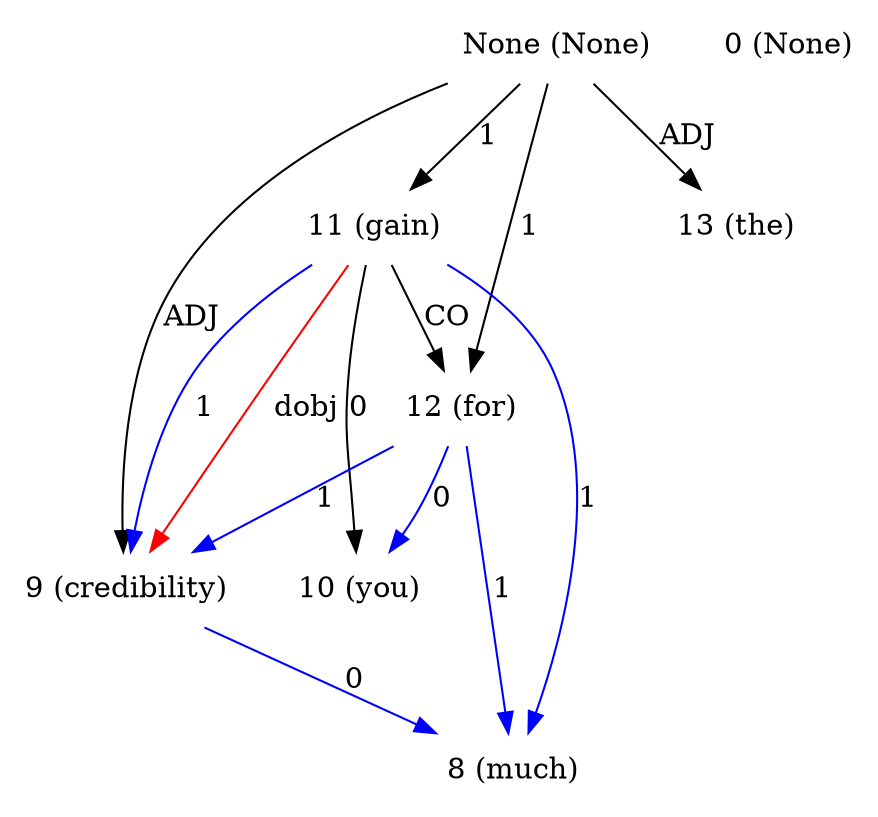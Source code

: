 digraph G{
edge [dir=forward]
node [shape=plaintext]

None [label="None (None)"]
None -> 11 [label="1"]
None -> 12 [label="1"]
None [label="None (None)"]
None -> 9 [label="ADJ"]
None [label="None (None)"]
None -> 13 [label="ADJ"]
0 [label="0 (None)"]
8 [label="8 (much)"]
9 [label="9 (credibility)"]
9 -> 8 [label="0", color="blue"]
11 -> 9 [label="dobj", color="red"]
10 [label="10 (you)"]
11 [label="11 (gain)"]
11 -> 8 [label="1", color="blue"]
11 -> 9 [label="1", color="blue"]
11 -> 10 [label="0"]
11 -> 12 [label="CO"]
12 [label="12 (for)"]
12 -> 9 [label="1", color="blue"]
12 -> 8 [label="1", color="blue"]
12 -> 10 [label="0", color="blue"]
13 [label="13 (the)"]
}
